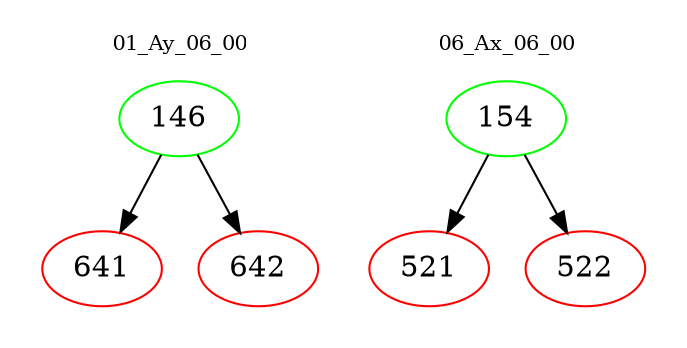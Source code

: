 digraph{
subgraph cluster_0 {
color = white
label = "01_Ay_06_00";
fontsize=10;
T0_146 [label="146", color="green"]
T0_146 -> T0_641 [color="black"]
T0_641 [label="641", color="red"]
T0_146 -> T0_642 [color="black"]
T0_642 [label="642", color="red"]
}
subgraph cluster_1 {
color = white
label = "06_Ax_06_00";
fontsize=10;
T1_154 [label="154", color="green"]
T1_154 -> T1_521 [color="black"]
T1_521 [label="521", color="red"]
T1_154 -> T1_522 [color="black"]
T1_522 [label="522", color="red"]
}
}
